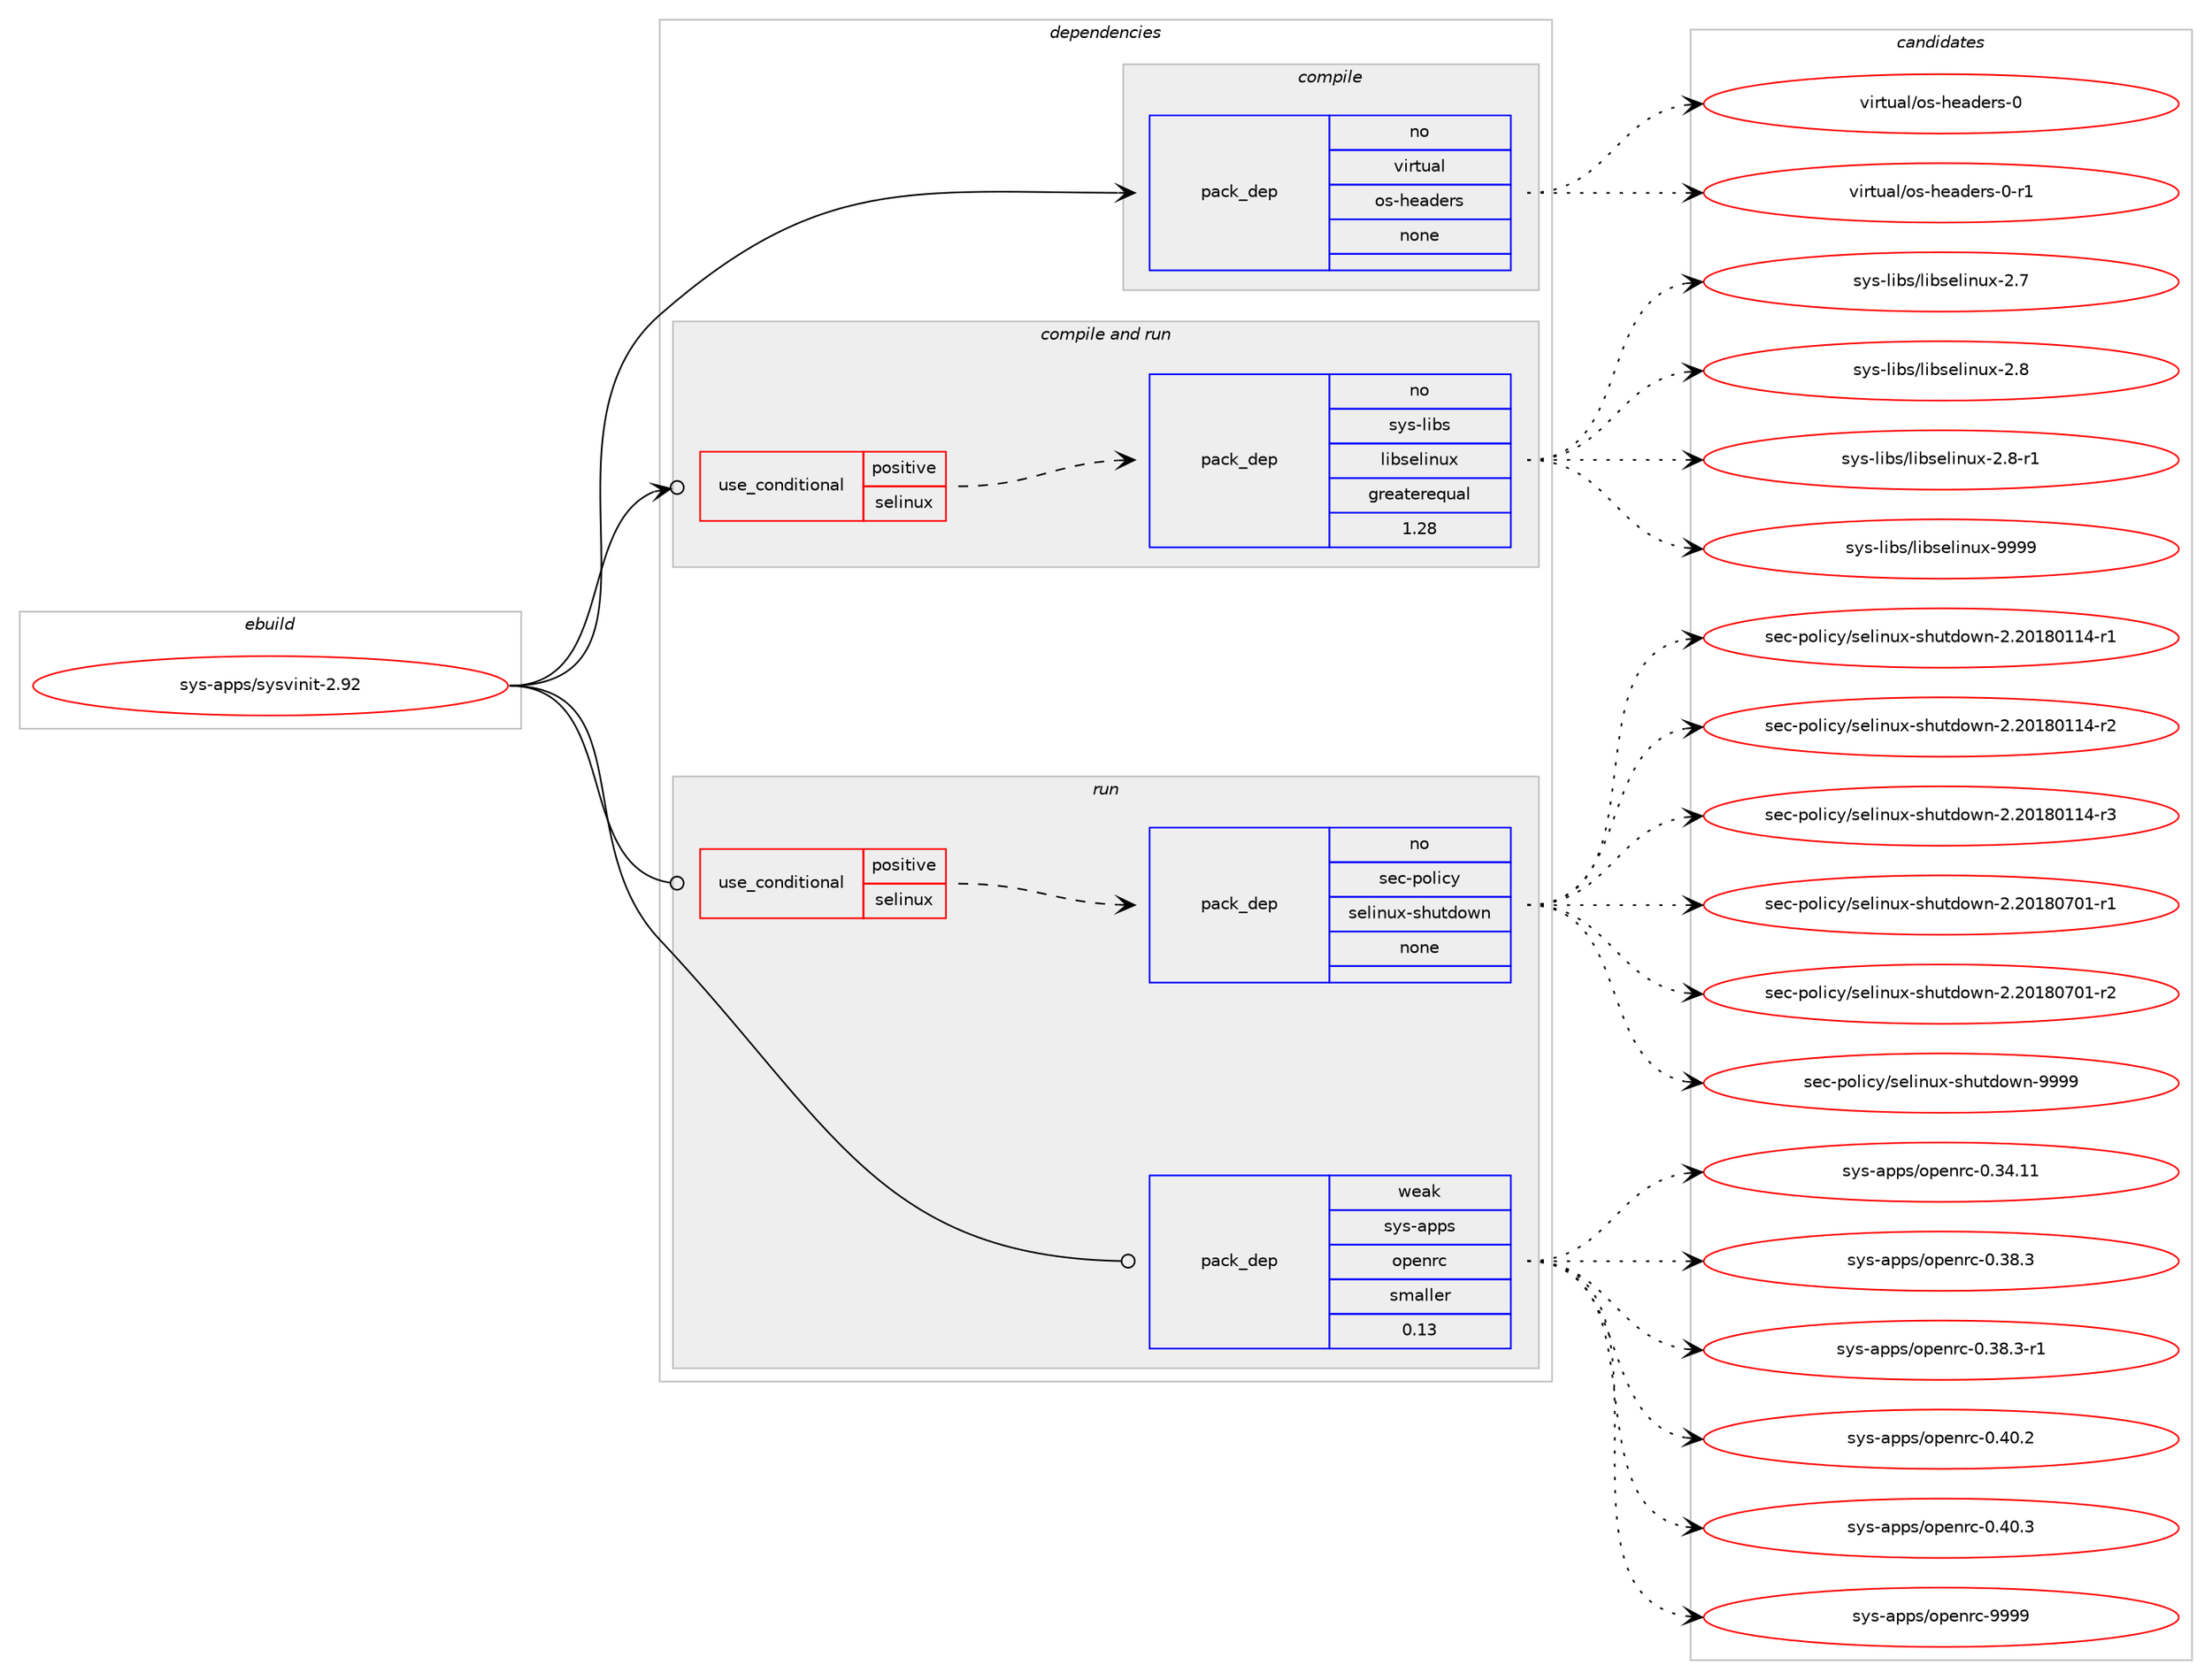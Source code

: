 digraph prolog {

# *************
# Graph options
# *************

newrank=true;
concentrate=true;
compound=true;
graph [rankdir=LR,fontname=Helvetica,fontsize=10,ranksep=1.5];#, ranksep=2.5, nodesep=0.2];
edge  [arrowhead=vee];
node  [fontname=Helvetica,fontsize=10];

# **********
# The ebuild
# **********

subgraph cluster_leftcol {
color=gray;
rank=same;
label=<<i>ebuild</i>>;
id [label="sys-apps/sysvinit-2.92", color=red, width=4, href="../sys-apps/sysvinit-2.92.svg"];
}

# ****************
# The dependencies
# ****************

subgraph cluster_midcol {
color=gray;
label=<<i>dependencies</i>>;
subgraph cluster_compile {
fillcolor="#eeeeee";
style=filled;
label=<<i>compile</i>>;
subgraph pack5713 {
dependency7013 [label=<<TABLE BORDER="0" CELLBORDER="1" CELLSPACING="0" CELLPADDING="4" WIDTH="220"><TR><TD ROWSPAN="6" CELLPADDING="30">pack_dep</TD></TR><TR><TD WIDTH="110">no</TD></TR><TR><TD>virtual</TD></TR><TR><TD>os-headers</TD></TR><TR><TD>none</TD></TR><TR><TD></TD></TR></TABLE>>, shape=none, color=blue];
}
id:e -> dependency7013:w [weight=20,style="solid",arrowhead="vee"];
}
subgraph cluster_compileandrun {
fillcolor="#eeeeee";
style=filled;
label=<<i>compile and run</i>>;
subgraph cond1142 {
dependency7014 [label=<<TABLE BORDER="0" CELLBORDER="1" CELLSPACING="0" CELLPADDING="4"><TR><TD ROWSPAN="3" CELLPADDING="10">use_conditional</TD></TR><TR><TD>positive</TD></TR><TR><TD>selinux</TD></TR></TABLE>>, shape=none, color=red];
subgraph pack5714 {
dependency7015 [label=<<TABLE BORDER="0" CELLBORDER="1" CELLSPACING="0" CELLPADDING="4" WIDTH="220"><TR><TD ROWSPAN="6" CELLPADDING="30">pack_dep</TD></TR><TR><TD WIDTH="110">no</TD></TR><TR><TD>sys-libs</TD></TR><TR><TD>libselinux</TD></TR><TR><TD>greaterequal</TD></TR><TR><TD>1.28</TD></TR></TABLE>>, shape=none, color=blue];
}
dependency7014:e -> dependency7015:w [weight=20,style="dashed",arrowhead="vee"];
}
id:e -> dependency7014:w [weight=20,style="solid",arrowhead="odotvee"];
}
subgraph cluster_run {
fillcolor="#eeeeee";
style=filled;
label=<<i>run</i>>;
subgraph cond1143 {
dependency7016 [label=<<TABLE BORDER="0" CELLBORDER="1" CELLSPACING="0" CELLPADDING="4"><TR><TD ROWSPAN="3" CELLPADDING="10">use_conditional</TD></TR><TR><TD>positive</TD></TR><TR><TD>selinux</TD></TR></TABLE>>, shape=none, color=red];
subgraph pack5715 {
dependency7017 [label=<<TABLE BORDER="0" CELLBORDER="1" CELLSPACING="0" CELLPADDING="4" WIDTH="220"><TR><TD ROWSPAN="6" CELLPADDING="30">pack_dep</TD></TR><TR><TD WIDTH="110">no</TD></TR><TR><TD>sec-policy</TD></TR><TR><TD>selinux-shutdown</TD></TR><TR><TD>none</TD></TR><TR><TD></TD></TR></TABLE>>, shape=none, color=blue];
}
dependency7016:e -> dependency7017:w [weight=20,style="dashed",arrowhead="vee"];
}
id:e -> dependency7016:w [weight=20,style="solid",arrowhead="odot"];
subgraph pack5716 {
dependency7018 [label=<<TABLE BORDER="0" CELLBORDER="1" CELLSPACING="0" CELLPADDING="4" WIDTH="220"><TR><TD ROWSPAN="6" CELLPADDING="30">pack_dep</TD></TR><TR><TD WIDTH="110">weak</TD></TR><TR><TD>sys-apps</TD></TR><TR><TD>openrc</TD></TR><TR><TD>smaller</TD></TR><TR><TD>0.13</TD></TR></TABLE>>, shape=none, color=blue];
}
id:e -> dependency7018:w [weight=20,style="solid",arrowhead="odot"];
}
}

# **************
# The candidates
# **************

subgraph cluster_choices {
rank=same;
color=gray;
label=<<i>candidates</i>>;

subgraph choice5713 {
color=black;
nodesep=1;
choice118105114116117971084711111545104101971001011141154548 [label="virtual/os-headers-0", color=red, width=4,href="../virtual/os-headers-0.svg"];
choice1181051141161179710847111115451041019710010111411545484511449 [label="virtual/os-headers-0-r1", color=red, width=4,href="../virtual/os-headers-0-r1.svg"];
dependency7013:e -> choice118105114116117971084711111545104101971001011141154548:w [style=dotted,weight="100"];
dependency7013:e -> choice1181051141161179710847111115451041019710010111411545484511449:w [style=dotted,weight="100"];
}
subgraph choice5714 {
color=black;
nodesep=1;
choice1151211154510810598115471081059811510110810511011712045504655 [label="sys-libs/libselinux-2.7", color=red, width=4,href="../sys-libs/libselinux-2.7.svg"];
choice1151211154510810598115471081059811510110810511011712045504656 [label="sys-libs/libselinux-2.8", color=red, width=4,href="../sys-libs/libselinux-2.8.svg"];
choice11512111545108105981154710810598115101108105110117120455046564511449 [label="sys-libs/libselinux-2.8-r1", color=red, width=4,href="../sys-libs/libselinux-2.8-r1.svg"];
choice115121115451081059811547108105981151011081051101171204557575757 [label="sys-libs/libselinux-9999", color=red, width=4,href="../sys-libs/libselinux-9999.svg"];
dependency7015:e -> choice1151211154510810598115471081059811510110810511011712045504655:w [style=dotted,weight="100"];
dependency7015:e -> choice1151211154510810598115471081059811510110810511011712045504656:w [style=dotted,weight="100"];
dependency7015:e -> choice11512111545108105981154710810598115101108105110117120455046564511449:w [style=dotted,weight="100"];
dependency7015:e -> choice115121115451081059811547108105981151011081051101171204557575757:w [style=dotted,weight="100"];
}
subgraph choice5715 {
color=black;
nodesep=1;
choice115101994511211110810599121471151011081051101171204511510411711610011111911045504650484956484949524511449 [label="sec-policy/selinux-shutdown-2.20180114-r1", color=red, width=4,href="../sec-policy/selinux-shutdown-2.20180114-r1.svg"];
choice115101994511211110810599121471151011081051101171204511510411711610011111911045504650484956484949524511450 [label="sec-policy/selinux-shutdown-2.20180114-r2", color=red, width=4,href="../sec-policy/selinux-shutdown-2.20180114-r2.svg"];
choice115101994511211110810599121471151011081051101171204511510411711610011111911045504650484956484949524511451 [label="sec-policy/selinux-shutdown-2.20180114-r3", color=red, width=4,href="../sec-policy/selinux-shutdown-2.20180114-r3.svg"];
choice115101994511211110810599121471151011081051101171204511510411711610011111911045504650484956485548494511449 [label="sec-policy/selinux-shutdown-2.20180701-r1", color=red, width=4,href="../sec-policy/selinux-shutdown-2.20180701-r1.svg"];
choice115101994511211110810599121471151011081051101171204511510411711610011111911045504650484956485548494511450 [label="sec-policy/selinux-shutdown-2.20180701-r2", color=red, width=4,href="../sec-policy/selinux-shutdown-2.20180701-r2.svg"];
choice11510199451121111081059912147115101108105110117120451151041171161001111191104557575757 [label="sec-policy/selinux-shutdown-9999", color=red, width=4,href="../sec-policy/selinux-shutdown-9999.svg"];
dependency7017:e -> choice115101994511211110810599121471151011081051101171204511510411711610011111911045504650484956484949524511449:w [style=dotted,weight="100"];
dependency7017:e -> choice115101994511211110810599121471151011081051101171204511510411711610011111911045504650484956484949524511450:w [style=dotted,weight="100"];
dependency7017:e -> choice115101994511211110810599121471151011081051101171204511510411711610011111911045504650484956484949524511451:w [style=dotted,weight="100"];
dependency7017:e -> choice115101994511211110810599121471151011081051101171204511510411711610011111911045504650484956485548494511449:w [style=dotted,weight="100"];
dependency7017:e -> choice115101994511211110810599121471151011081051101171204511510411711610011111911045504650484956485548494511450:w [style=dotted,weight="100"];
dependency7017:e -> choice11510199451121111081059912147115101108105110117120451151041171161001111191104557575757:w [style=dotted,weight="100"];
}
subgraph choice5716 {
color=black;
nodesep=1;
choice115121115459711211211547111112101110114994548465152464949 [label="sys-apps/openrc-0.34.11", color=red, width=4,href="../sys-apps/openrc-0.34.11.svg"];
choice1151211154597112112115471111121011101149945484651564651 [label="sys-apps/openrc-0.38.3", color=red, width=4,href="../sys-apps/openrc-0.38.3.svg"];
choice11512111545971121121154711111210111011499454846515646514511449 [label="sys-apps/openrc-0.38.3-r1", color=red, width=4,href="../sys-apps/openrc-0.38.3-r1.svg"];
choice1151211154597112112115471111121011101149945484652484650 [label="sys-apps/openrc-0.40.2", color=red, width=4,href="../sys-apps/openrc-0.40.2.svg"];
choice1151211154597112112115471111121011101149945484652484651 [label="sys-apps/openrc-0.40.3", color=red, width=4,href="../sys-apps/openrc-0.40.3.svg"];
choice115121115459711211211547111112101110114994557575757 [label="sys-apps/openrc-9999", color=red, width=4,href="../sys-apps/openrc-9999.svg"];
dependency7018:e -> choice115121115459711211211547111112101110114994548465152464949:w [style=dotted,weight="100"];
dependency7018:e -> choice1151211154597112112115471111121011101149945484651564651:w [style=dotted,weight="100"];
dependency7018:e -> choice11512111545971121121154711111210111011499454846515646514511449:w [style=dotted,weight="100"];
dependency7018:e -> choice1151211154597112112115471111121011101149945484652484650:w [style=dotted,weight="100"];
dependency7018:e -> choice1151211154597112112115471111121011101149945484652484651:w [style=dotted,weight="100"];
dependency7018:e -> choice115121115459711211211547111112101110114994557575757:w [style=dotted,weight="100"];
}
}

}
